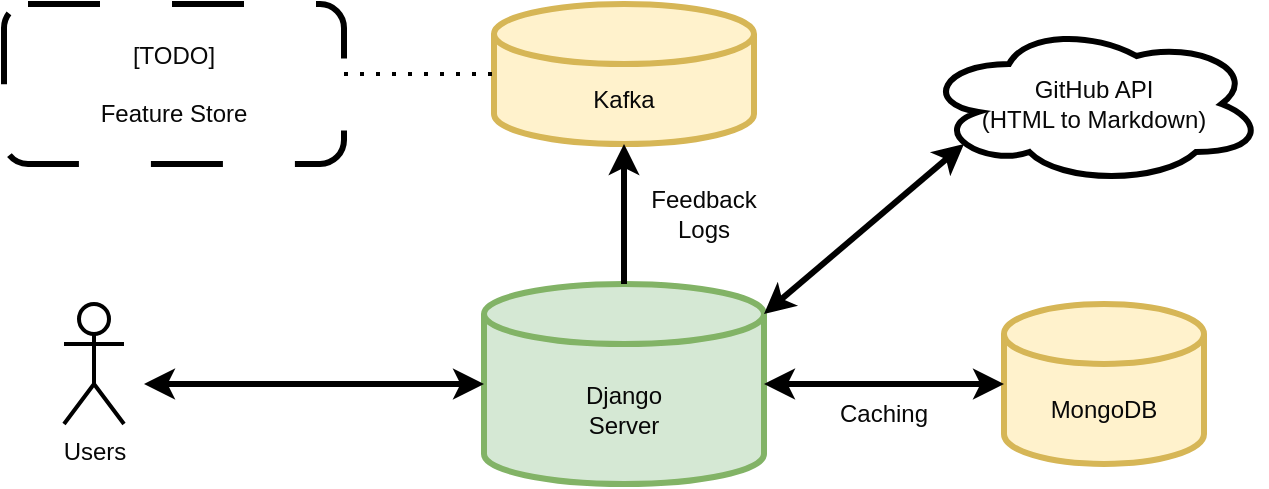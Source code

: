 <mxfile version="21.6.6" type="github">
  <diagram name="페이지-1" id="ZDgDwjHIAIVBKG1WbXPP">
    <mxGraphModel dx="1368" dy="765" grid="1" gridSize="10" guides="1" tooltips="1" connect="1" arrows="1" fold="1" page="1" pageScale="1" pageWidth="827" pageHeight="1169" math="0" shadow="0">
      <root>
        <mxCell id="0" />
        <mxCell id="1" parent="0" />
        <mxCell id="7aw6YEDLTt5OIDxiVas8-1" value="" style="group;fontColor=#080808;" vertex="1" connectable="0" parent="1">
          <mxGeometry x="50" y="80" width="630" height="240" as="geometry" />
        </mxCell>
        <mxCell id="9u3Se7fukIEXebvzobtR-1" value="Django&lt;br&gt;Server" style="shape=cylinder3;whiteSpace=wrap;html=1;boundedLbl=1;backgroundOutline=1;size=15;fillColor=#d5e8d4;strokeColor=#82b366;strokeWidth=3;fontColor=#080808;" parent="7aw6YEDLTt5OIDxiVas8-1" vertex="1">
          <mxGeometry x="240" y="140" width="140" height="100" as="geometry" />
        </mxCell>
        <mxCell id="9u3Se7fukIEXebvzobtR-2" value="Users" style="shape=umlActor;verticalLabelPosition=bottom;verticalAlign=top;html=1;outlineConnect=0;strokeWidth=2;fontColor=#080808;" parent="7aw6YEDLTt5OIDxiVas8-1" vertex="1">
          <mxGeometry x="30" y="150" width="30" height="60" as="geometry" />
        </mxCell>
        <mxCell id="9u3Se7fukIEXebvzobtR-4" value="" style="endArrow=classic;startArrow=classic;html=1;rounded=0;entryX=0;entryY=0.5;entryDx=0;entryDy=0;entryPerimeter=0;strokeWidth=3;fontColor=#080808;" parent="7aw6YEDLTt5OIDxiVas8-1" target="9u3Se7fukIEXebvzobtR-1" edge="1">
          <mxGeometry width="50" height="50" relative="1" as="geometry">
            <mxPoint x="70" y="190" as="sourcePoint" />
            <mxPoint x="240" y="230" as="targetPoint" />
          </mxGeometry>
        </mxCell>
        <mxCell id="9u3Se7fukIEXebvzobtR-5" value="Kafka" style="shape=cylinder3;whiteSpace=wrap;html=1;boundedLbl=1;backgroundOutline=1;size=15;fillColor=#fff2cc;strokeColor=#d6b656;strokeWidth=3;fontColor=#080808;" parent="7aw6YEDLTt5OIDxiVas8-1" vertex="1">
          <mxGeometry x="245" width="130" height="70" as="geometry" />
        </mxCell>
        <mxCell id="9u3Se7fukIEXebvzobtR-6" value="" style="endArrow=classic;html=1;rounded=0;entryX=0.5;entryY=1;entryDx=0;entryDy=0;entryPerimeter=0;exitX=0.5;exitY=0;exitDx=0;exitDy=0;exitPerimeter=0;strokeWidth=3;fontColor=#080808;" parent="7aw6YEDLTt5OIDxiVas8-1" source="9u3Se7fukIEXebvzobtR-1" target="9u3Se7fukIEXebvzobtR-5" edge="1">
          <mxGeometry width="50" height="50" relative="1" as="geometry">
            <mxPoint x="340" y="340" as="sourcePoint" />
            <mxPoint x="390" y="290" as="targetPoint" />
          </mxGeometry>
        </mxCell>
        <mxCell id="9u3Se7fukIEXebvzobtR-7" value="Feedback Logs" style="text;html=1;strokeColor=none;fillColor=none;align=center;verticalAlign=middle;whiteSpace=wrap;rounded=0;strokeWidth=5;fontColor=#080808;" parent="7aw6YEDLTt5OIDxiVas8-1" vertex="1">
          <mxGeometry x="320" y="90" width="60" height="30" as="geometry" />
        </mxCell>
        <mxCell id="9u3Se7fukIEXebvzobtR-8" value="MongoDB" style="shape=cylinder3;whiteSpace=wrap;html=1;boundedLbl=1;backgroundOutline=1;size=15;fillColor=#fff2cc;strokeColor=#d6b656;strokeWidth=3;fontColor=#080808;" parent="7aw6YEDLTt5OIDxiVas8-1" vertex="1">
          <mxGeometry x="500" y="150" width="100" height="80" as="geometry" />
        </mxCell>
        <mxCell id="9u3Se7fukIEXebvzobtR-10" value="" style="endArrow=classic;startArrow=classic;html=1;rounded=0;entryX=0;entryY=0.5;entryDx=0;entryDy=0;entryPerimeter=0;exitX=1;exitY=0.5;exitDx=0;exitDy=0;exitPerimeter=0;strokeWidth=3;fontColor=#080808;" parent="7aw6YEDLTt5OIDxiVas8-1" source="9u3Se7fukIEXebvzobtR-1" target="9u3Se7fukIEXebvzobtR-8" edge="1">
          <mxGeometry width="50" height="50" relative="1" as="geometry">
            <mxPoint x="340" y="340" as="sourcePoint" />
            <mxPoint x="390" y="290" as="targetPoint" />
          </mxGeometry>
        </mxCell>
        <mxCell id="9u3Se7fukIEXebvzobtR-11" value="Caching" style="text;html=1;strokeColor=none;fillColor=none;align=center;verticalAlign=middle;whiteSpace=wrap;rounded=0;fontColor=#080808;" parent="7aw6YEDLTt5OIDxiVas8-1" vertex="1">
          <mxGeometry x="410" y="190" width="60" height="30" as="geometry" />
        </mxCell>
        <mxCell id="9u3Se7fukIEXebvzobtR-12" value="" style="endArrow=classic;startArrow=classic;html=1;rounded=0;exitX=1;exitY=0;exitDx=0;exitDy=15;exitPerimeter=0;strokeWidth=3;fontColor=#080808;" parent="7aw6YEDLTt5OIDxiVas8-1" source="9u3Se7fukIEXebvzobtR-1" edge="1">
          <mxGeometry width="50" height="50" relative="1" as="geometry">
            <mxPoint x="390" y="200" as="sourcePoint" />
            <mxPoint x="480" y="70" as="targetPoint" />
          </mxGeometry>
        </mxCell>
        <mxCell id="9u3Se7fukIEXebvzobtR-13" value="GitHub API&lt;br&gt;(HTML to Markdown)" style="ellipse;shape=cloud;whiteSpace=wrap;html=1;strokeWidth=3;fontColor=#080808;" parent="7aw6YEDLTt5OIDxiVas8-1" vertex="1">
          <mxGeometry x="460" y="10" width="170" height="80" as="geometry" />
        </mxCell>
        <mxCell id="9u3Se7fukIEXebvzobtR-14" value="" style="endArrow=none;dashed=1;html=1;dashPattern=1 3;strokeWidth=2;rounded=0;entryX=0;entryY=0.5;entryDx=0;entryDy=0;entryPerimeter=0;fontColor=#080808;" parent="7aw6YEDLTt5OIDxiVas8-1" target="9u3Se7fukIEXebvzobtR-5" edge="1">
          <mxGeometry width="50" height="50" relative="1" as="geometry">
            <mxPoint x="170" y="35" as="sourcePoint" />
            <mxPoint x="390" y="290" as="targetPoint" />
          </mxGeometry>
        </mxCell>
        <mxCell id="9u3Se7fukIEXebvzobtR-15" value="[TODO]&lt;br&gt;&lt;br&gt;Feature Store" style="rounded=1;whiteSpace=wrap;html=1;dashed=1;dashPattern=12 12;strokeWidth=3;fillStyle=auto;fontColor=#080808;" parent="7aw6YEDLTt5OIDxiVas8-1" vertex="1">
          <mxGeometry width="170" height="80" as="geometry" />
        </mxCell>
      </root>
    </mxGraphModel>
  </diagram>
</mxfile>
